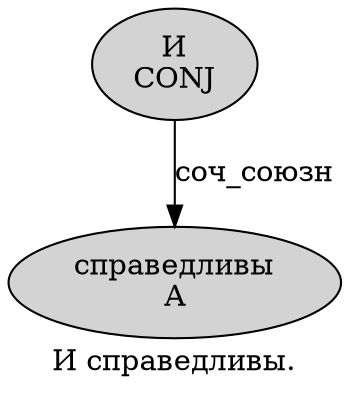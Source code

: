 digraph SENTENCE_493 {
	graph [label="И справедливы."]
	node [style=filled]
		0 [label="И
CONJ" color="" fillcolor=lightgray penwidth=1 shape=ellipse]
		1 [label="справедливы
A" color="" fillcolor=lightgray penwidth=1 shape=ellipse]
			0 -> 1 [label="соч_союзн"]
}